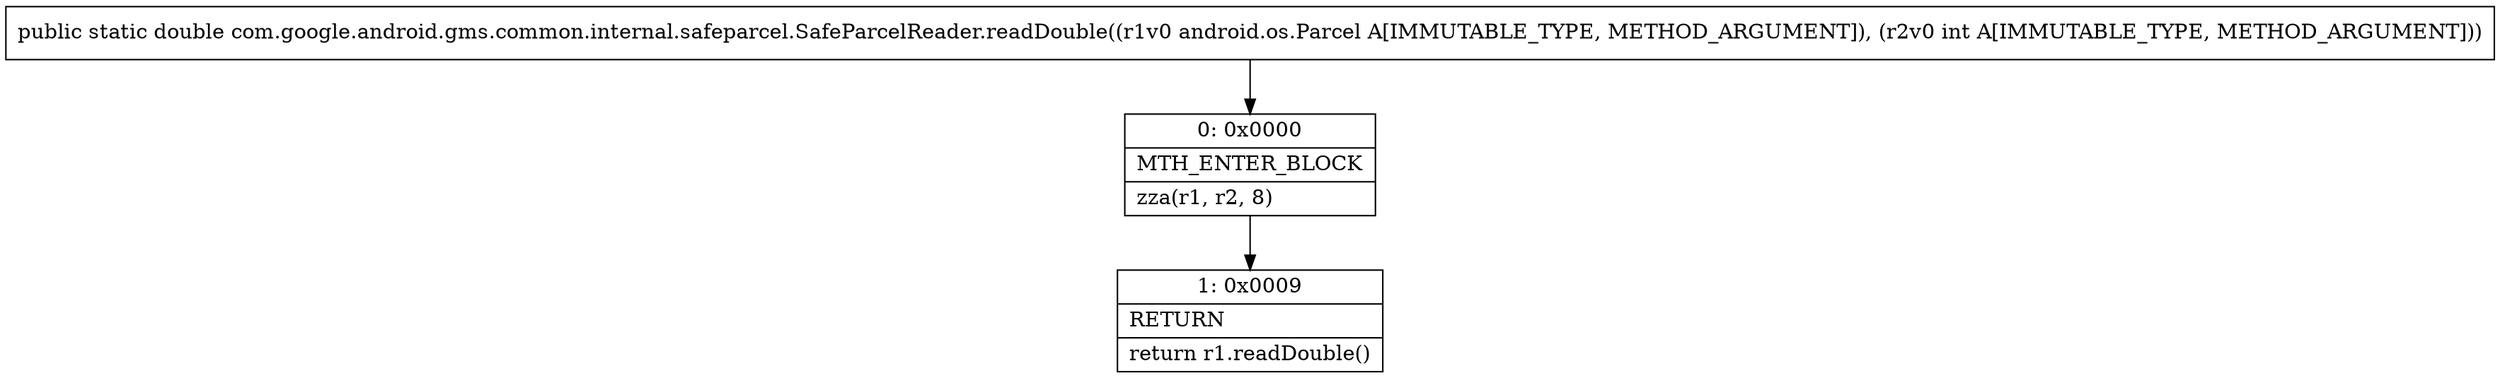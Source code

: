 digraph "CFG forcom.google.android.gms.common.internal.safeparcel.SafeParcelReader.readDouble(Landroid\/os\/Parcel;I)D" {
Node_0 [shape=record,label="{0\:\ 0x0000|MTH_ENTER_BLOCK\l|zza(r1, r2, 8)\l}"];
Node_1 [shape=record,label="{1\:\ 0x0009|RETURN\l|return r1.readDouble()\l}"];
MethodNode[shape=record,label="{public static double com.google.android.gms.common.internal.safeparcel.SafeParcelReader.readDouble((r1v0 android.os.Parcel A[IMMUTABLE_TYPE, METHOD_ARGUMENT]), (r2v0 int A[IMMUTABLE_TYPE, METHOD_ARGUMENT])) }"];
MethodNode -> Node_0;
Node_0 -> Node_1;
}

